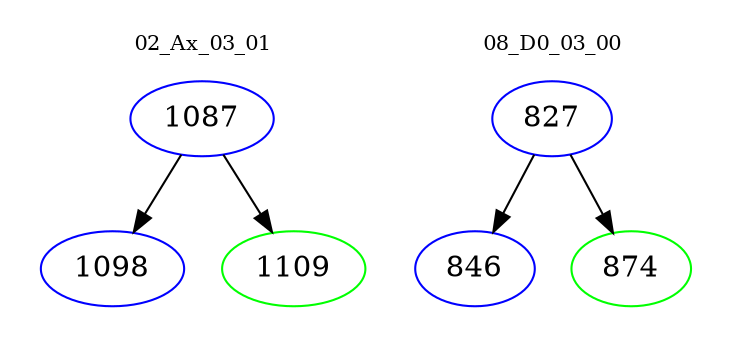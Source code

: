 digraph{
subgraph cluster_0 {
color = white
label = "02_Ax_03_01";
fontsize=10;
T0_1087 [label="1087", color="blue"]
T0_1087 -> T0_1098 [color="black"]
T0_1098 [label="1098", color="blue"]
T0_1087 -> T0_1109 [color="black"]
T0_1109 [label="1109", color="green"]
}
subgraph cluster_1 {
color = white
label = "08_D0_03_00";
fontsize=10;
T1_827 [label="827", color="blue"]
T1_827 -> T1_846 [color="black"]
T1_846 [label="846", color="blue"]
T1_827 -> T1_874 [color="black"]
T1_874 [label="874", color="green"]
}
}
